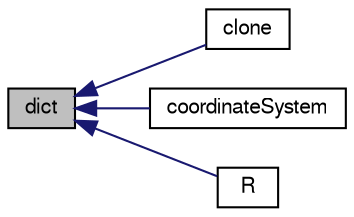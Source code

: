 digraph "dict"
{
  bgcolor="transparent";
  edge [fontname="FreeSans",fontsize="10",labelfontname="FreeSans",labelfontsize="10"];
  node [fontname="FreeSans",fontsize="10",shape=record];
  rankdir="LR";
  Node2955 [label="dict",height=0.2,width=0.4,color="black", fillcolor="grey75", style="filled", fontcolor="black"];
  Node2955 -> Node2956 [dir="back",color="midnightblue",fontsize="10",style="solid",fontname="FreeSans"];
  Node2956 [label="clone",height=0.2,width=0.4,color="black",URL="$a25010.html#a9db3fb34bb24550c00a4378a3d1d8945",tooltip="Return clone. "];
  Node2955 -> Node2957 [dir="back",color="midnightblue",fontsize="10",style="solid",fontname="FreeSans"];
  Node2957 [label="coordinateSystem",height=0.2,width=0.4,color="black",URL="$a25010.html#a16282a13b0dd3d94645d2d73478db9b5",tooltip="Construct from Istream. "];
  Node2955 -> Node2958 [dir="back",color="midnightblue",fontsize="10",style="solid",fontname="FreeSans"];
  Node2958 [label="R",height=0.2,width=0.4,color="black",URL="$a25010.html#a9ce5353251ca923aee22a20fa288b115",tooltip="Update and return the co-ordinate roation for a list of cells. "];
}

